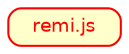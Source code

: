 strict digraph "dependency-cruiser output"{
    ordering=out
    rankdir=LR
    splines=true
    overlap=false
    nodesep=0.16
    ranksep=0.18
    fontname="Helvetica-bold"
    fontsize=9
    style="rounded,bold,filled"
    fillcolor="#ffffff"
    compound=true
    node [shape=box style="rounded, filled" fillcolor="#ffffcc" height=0.2 fontname=Helvetica fontsize=9]
    edge [color="#00000077" penwidth=2.0 arrowhead=normal fontname=Helvetica fontsize=9]

    "remi.js" [label="remi.js" color="red" fontcolor="red" tooltip="no-orphans" URL="remi.js"]

}

